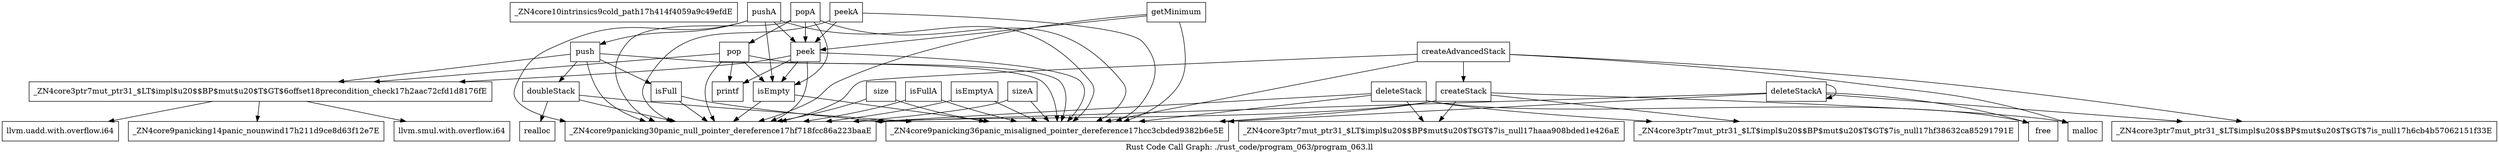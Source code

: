 digraph "Rust Code Call Graph: ./rust_code/program_063/program_063.ll" {
	label="Rust Code Call Graph: ./rust_code/program_063/program_063.ll";

	Node0x55d2cd354b30 [shape=record,label="{_ZN4core10intrinsics9cold_path17h414f4059a9c49efdE}"];
	Node0x55d2cd3570c0 [shape=record,label="{_ZN4core3ptr7mut_ptr31_$LT$impl$u20$$BP$mut$u20$T$GT$6offset18precondition_check17h2aac72cfd1d8176fE}"];
	Node0x55d2cd3570c0 -> Node0x55d2cd3591e0;
	Node0x55d2cd3570c0 -> Node0x55d2cd35b690;
	Node0x55d2cd3570c0 -> Node0x55d2cd35c880;
	Node0x55d2cd35e2d0 [shape=record,label="{_ZN4core3ptr7mut_ptr31_$LT$impl$u20$$BP$mut$u20$T$GT$7is_null17h6cb4b57062151f33E}"];
	Node0x55d2cd346ea0 [shape=record,label="{_ZN4core3ptr7mut_ptr31_$LT$impl$u20$$BP$mut$u20$T$GT$7is_null17haaa908bded1e426aE}"];
	Node0x55d2cd360070 [shape=record,label="{_ZN4core3ptr7mut_ptr31_$LT$impl$u20$$BP$mut$u20$T$GT$7is_null17hf38632ca85291791E}"];
	Node0x55d2cd3625d0 [shape=record,label="{createStack}"];
	Node0x55d2cd3625d0 -> Node0x55d2cd363d20;
	Node0x55d2cd3625d0 -> Node0x55d2cd346ea0;
	Node0x55d2cd3625d0 -> Node0x55d2cd367720;
	Node0x55d2cd3625d0 -> Node0x55d2cd369c20;
	Node0x55d2cd3625d0 -> Node0x55d2cd360070;
	Node0x55d2cd36a8f0 [shape=record,label="{isEmpty}"];
	Node0x55d2cd36a8f0 -> Node0x55d2cd367720;
	Node0x55d2cd36a8f0 -> Node0x55d2cd369c20;
	Node0x55d2cd36c200 [shape=record,label="{size}"];
	Node0x55d2cd36c200 -> Node0x55d2cd367720;
	Node0x55d2cd36c200 -> Node0x55d2cd369c20;
	Node0x55d2cd36eb70 [shape=record,label="{isFull}"];
	Node0x55d2cd36eb70 -> Node0x55d2cd367720;
	Node0x55d2cd36eb70 -> Node0x55d2cd369c20;
	Node0x55d2cd3706d0 [shape=record,label="{doubleStack}"];
	Node0x55d2cd3706d0 -> Node0x55d2cd367720;
	Node0x55d2cd3706d0 -> Node0x55d2cd369c20;
	Node0x55d2cd3706d0 -> Node0x55d2cd373020;
	Node0x55d2cd375170 [shape=record,label="{push}"];
	Node0x55d2cd375170 -> Node0x55d2cd36eb70;
	Node0x55d2cd375170 -> Node0x55d2cd3706d0;
	Node0x55d2cd375170 -> Node0x55d2cd367720;
	Node0x55d2cd375170 -> Node0x55d2cd369c20;
	Node0x55d2cd375170 -> Node0x55d2cd3570c0;
	Node0x55d2cd35ca20 [shape=record,label="{pop}"];
	Node0x55d2cd35ca20 -> Node0x55d2cd36a8f0;
	Node0x55d2cd35ca20 -> Node0x55d2cd35d090;
	Node0x55d2cd35ca20 -> Node0x55d2cd367720;
	Node0x55d2cd35ca20 -> Node0x55d2cd369c20;
	Node0x55d2cd35ca20 -> Node0x55d2cd3570c0;
	Node0x55d2cd3591e0 [shape=record,label="{llvm.smul.with.overflow.i64}"];
	Node0x55d2cd35b690 [shape=record,label="{llvm.uadd.with.overflow.i64}"];
	Node0x55d2cd35c880 [shape=record,label="{_ZN4core9panicking14panic_nounwind17h211d9ce8d63f12e7E}"];
	Node0x55d2cd363d20 [shape=record,label="{malloc}"];
	Node0x55d2cd367720 [shape=record,label="{_ZN4core9panicking36panic_misaligned_pointer_dereference17hcc3cbded9382b6e5E}"];
	Node0x55d2cd369c20 [shape=record,label="{_ZN4core9panicking30panic_null_pointer_dereference17hf718fcc86a223baaE}"];
	Node0x55d2cd373020 [shape=record,label="{realloc}"];
	Node0x55d2cd35d090 [shape=record,label="{printf}"];
	Node0x55d2cd346330 [shape=record,label="{free}"];
	Node0x55d2cd35d810 [shape=record,label="{peek}"];
	Node0x55d2cd35d810 -> Node0x55d2cd36a8f0;
	Node0x55d2cd35d810 -> Node0x55d2cd35d090;
	Node0x55d2cd35d810 -> Node0x55d2cd367720;
	Node0x55d2cd35d810 -> Node0x55d2cd369c20;
	Node0x55d2cd35d810 -> Node0x55d2cd3570c0;
	Node0x55d2cd3841b0 [shape=record,label="{deleteStack}"];
	Node0x55d2cd3841b0 -> Node0x55d2cd346ea0;
	Node0x55d2cd3841b0 -> Node0x55d2cd367720;
	Node0x55d2cd3841b0 -> Node0x55d2cd360070;
	Node0x55d2cd3841b0 -> Node0x55d2cd369c20;
	Node0x55d2cd3841b0 -> Node0x55d2cd346330;
	Node0x55d2cd35e000 [shape=record,label="{isEmptyA}"];
	Node0x55d2cd35e000 -> Node0x55d2cd367720;
	Node0x55d2cd35e000 -> Node0x55d2cd369c20;
	Node0x55d2cd34a240 [shape=record,label="{sizeA}"];
	Node0x55d2cd34a240 -> Node0x55d2cd367720;
	Node0x55d2cd34a240 -> Node0x55d2cd369c20;
	Node0x55d2cd348310 [shape=record,label="{isFullA}"];
	Node0x55d2cd348310 -> Node0x55d2cd367720;
	Node0x55d2cd348310 -> Node0x55d2cd369c20;
	Node0x55d2cd343410 [shape=record,label="{pushA}"];
	Node0x55d2cd343410 -> Node0x55d2cd367720;
	Node0x55d2cd343410 -> Node0x55d2cd375170;
	Node0x55d2cd343410 -> Node0x55d2cd369c20;
	Node0x55d2cd343410 -> Node0x55d2cd35d810;
	Node0x55d2cd343410 -> Node0x55d2cd36a8f0;
	Node0x55d2cd38e440 [shape=record,label="{popA}"];
	Node0x55d2cd38e440 -> Node0x55d2cd367720;
	Node0x55d2cd38e440 -> Node0x55d2cd36a8f0;
	Node0x55d2cd38e440 -> Node0x55d2cd369c20;
	Node0x55d2cd38e440 -> Node0x55d2cd35ca20;
	Node0x55d2cd38e440 -> Node0x55d2cd35d810;
	Node0x55d2cd38e7b0 [shape=record,label="{peekA}"];
	Node0x55d2cd38e7b0 -> Node0x55d2cd367720;
	Node0x55d2cd38e7b0 -> Node0x55d2cd35d810;
	Node0x55d2cd38e7b0 -> Node0x55d2cd369c20;
	Node0x55d2cd38e830 [shape=record,label="{getMinimum}"];
	Node0x55d2cd38e830 -> Node0x55d2cd367720;
	Node0x55d2cd38e830 -> Node0x55d2cd35d810;
	Node0x55d2cd38e830 -> Node0x55d2cd369c20;
	Node0x55d2cd343b50 [shape=record,label="{createAdvancedStack}"];
	Node0x55d2cd343b50 -> Node0x55d2cd363d20;
	Node0x55d2cd343b50 -> Node0x55d2cd35e2d0;
	Node0x55d2cd343b50 -> Node0x55d2cd3625d0;
	Node0x55d2cd343b50 -> Node0x55d2cd367720;
	Node0x55d2cd343b50 -> Node0x55d2cd369c20;
	Node0x55d2cd344530 [shape=record,label="{deleteStackA}"];
	Node0x55d2cd344530 -> Node0x55d2cd35e2d0;
	Node0x55d2cd344530 -> Node0x55d2cd367720;
	Node0x55d2cd344530 -> Node0x55d2cd344530;
	Node0x55d2cd344530 -> Node0x55d2cd369c20;
	Node0x55d2cd344530 -> Node0x55d2cd346330;
}
